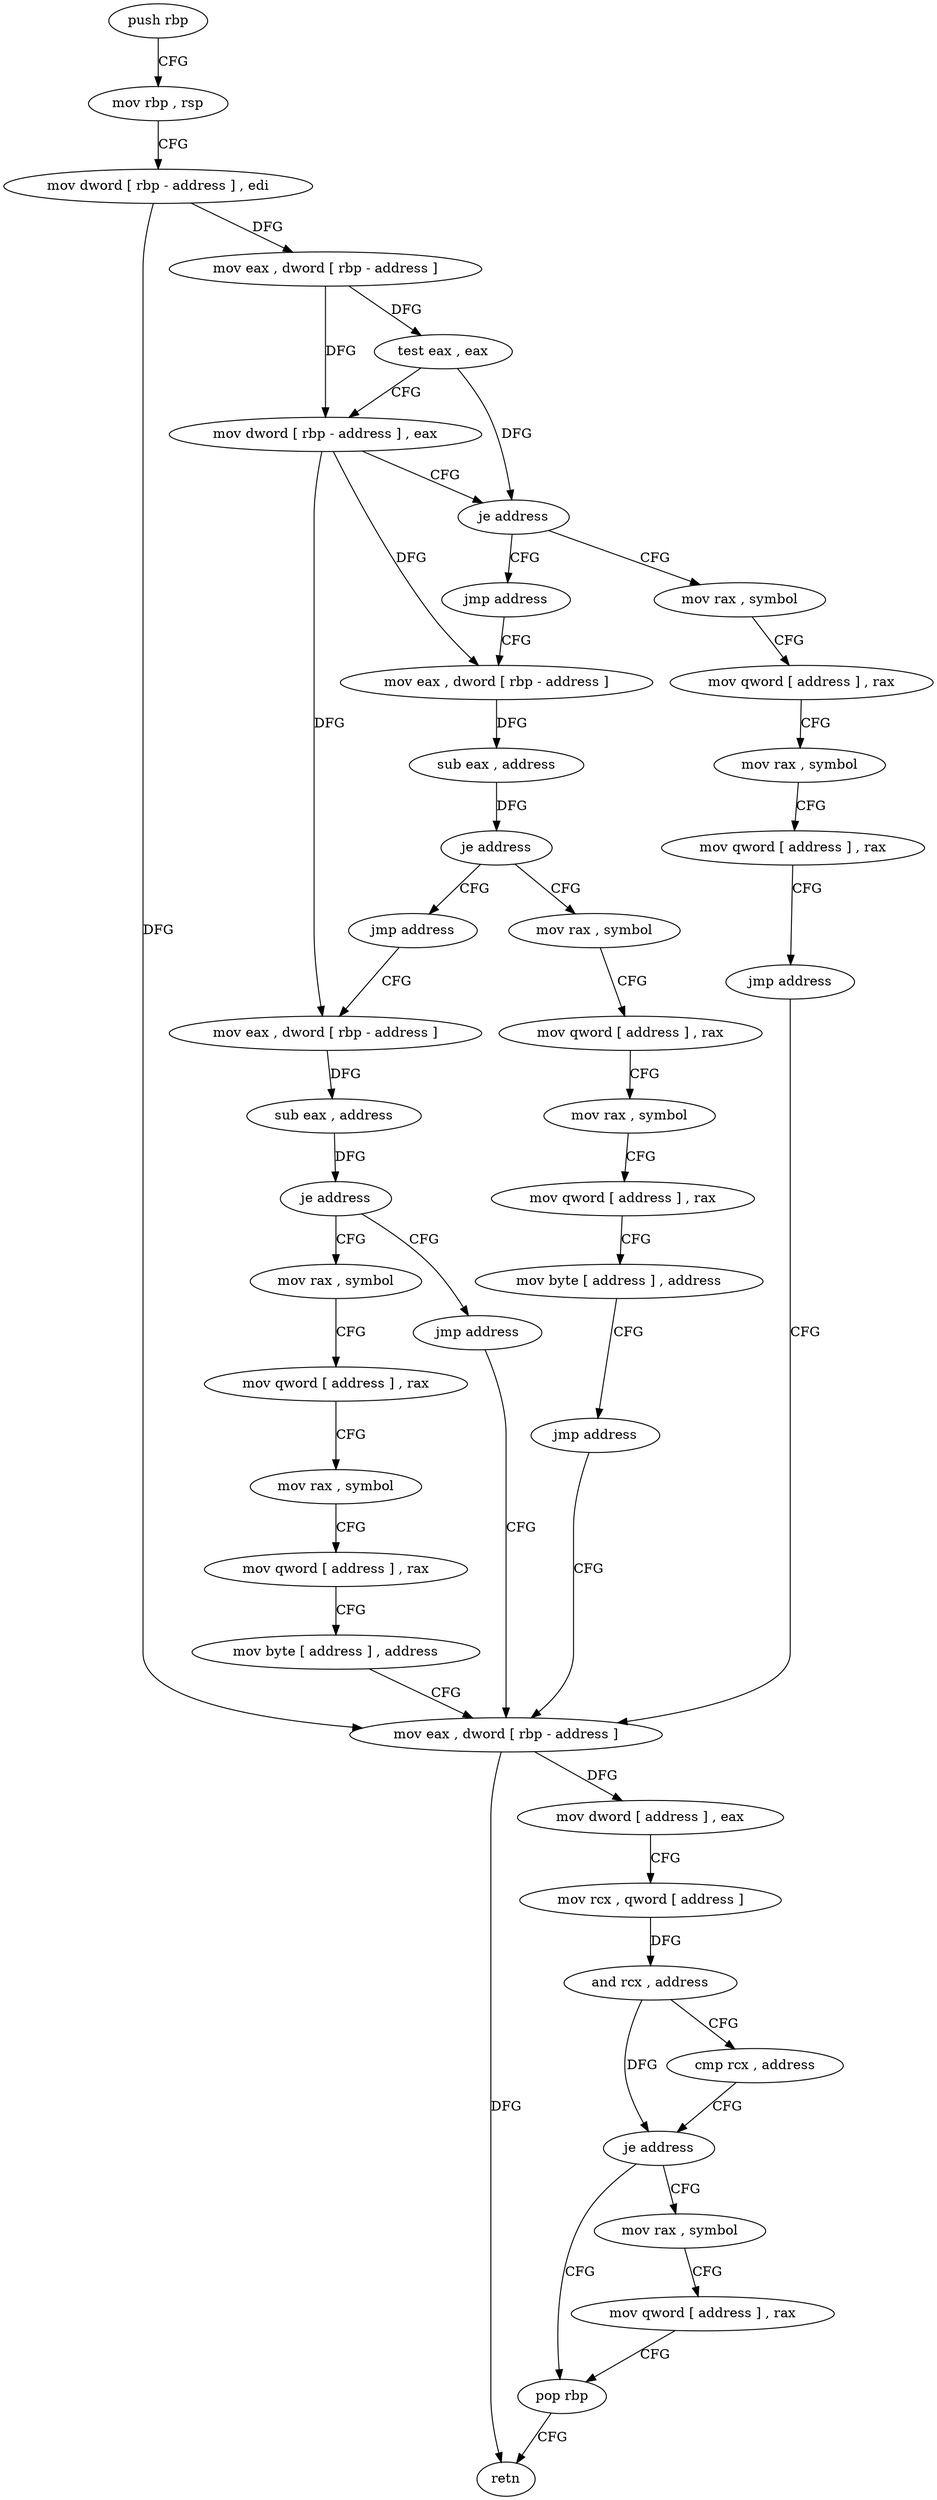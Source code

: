 digraph "func" {
"4264416" [label = "push rbp" ]
"4264417" [label = "mov rbp , rsp" ]
"4264420" [label = "mov dword [ rbp - address ] , edi" ]
"4264423" [label = "mov eax , dword [ rbp - address ]" ]
"4264426" [label = "test eax , eax" ]
"4264428" [label = "mov dword [ rbp - address ] , eax" ]
"4264431" [label = "je address" ]
"4264525" [label = "mov rax , symbol" ]
"4264437" [label = "jmp address" ]
"4264535" [label = "mov qword [ address ] , rax" ]
"4264543" [label = "mov rax , symbol" ]
"4264553" [label = "mov qword [ address ] , rax" ]
"4264561" [label = "jmp address" ]
"4264610" [label = "mov eax , dword [ rbp - address ]" ]
"4264442" [label = "mov eax , dword [ rbp - address ]" ]
"4264613" [label = "mov dword [ address ] , eax" ]
"4264620" [label = "mov rcx , qword [ address ]" ]
"4264628" [label = "and rcx , address" ]
"4264635" [label = "cmp rcx , address" ]
"4264639" [label = "je address" ]
"4264663" [label = "pop rbp" ]
"4264645" [label = "mov rax , symbol" ]
"4264445" [label = "sub eax , address" ]
"4264448" [label = "je address" ]
"4264476" [label = "mov rax , symbol" ]
"4264454" [label = "jmp address" ]
"4264664" [label = "retn" ]
"4264655" [label = "mov qword [ address ] , rax" ]
"4264486" [label = "mov qword [ address ] , rax" ]
"4264494" [label = "mov rax , symbol" ]
"4264504" [label = "mov qword [ address ] , rax" ]
"4264512" [label = "mov byte [ address ] , address" ]
"4264520" [label = "jmp address" ]
"4264459" [label = "mov eax , dword [ rbp - address ]" ]
"4264462" [label = "sub eax , address" ]
"4264465" [label = "je address" ]
"4264566" [label = "mov rax , symbol" ]
"4264471" [label = "jmp address" ]
"4264576" [label = "mov qword [ address ] , rax" ]
"4264584" [label = "mov rax , symbol" ]
"4264594" [label = "mov qword [ address ] , rax" ]
"4264602" [label = "mov byte [ address ] , address" ]
"4264416" -> "4264417" [ label = "CFG" ]
"4264417" -> "4264420" [ label = "CFG" ]
"4264420" -> "4264423" [ label = "DFG" ]
"4264420" -> "4264610" [ label = "DFG" ]
"4264423" -> "4264426" [ label = "DFG" ]
"4264423" -> "4264428" [ label = "DFG" ]
"4264426" -> "4264428" [ label = "CFG" ]
"4264426" -> "4264431" [ label = "DFG" ]
"4264428" -> "4264431" [ label = "CFG" ]
"4264428" -> "4264442" [ label = "DFG" ]
"4264428" -> "4264459" [ label = "DFG" ]
"4264431" -> "4264525" [ label = "CFG" ]
"4264431" -> "4264437" [ label = "CFG" ]
"4264525" -> "4264535" [ label = "CFG" ]
"4264437" -> "4264442" [ label = "CFG" ]
"4264535" -> "4264543" [ label = "CFG" ]
"4264543" -> "4264553" [ label = "CFG" ]
"4264553" -> "4264561" [ label = "CFG" ]
"4264561" -> "4264610" [ label = "CFG" ]
"4264610" -> "4264613" [ label = "DFG" ]
"4264610" -> "4264664" [ label = "DFG" ]
"4264442" -> "4264445" [ label = "DFG" ]
"4264613" -> "4264620" [ label = "CFG" ]
"4264620" -> "4264628" [ label = "DFG" ]
"4264628" -> "4264635" [ label = "CFG" ]
"4264628" -> "4264639" [ label = "DFG" ]
"4264635" -> "4264639" [ label = "CFG" ]
"4264639" -> "4264663" [ label = "CFG" ]
"4264639" -> "4264645" [ label = "CFG" ]
"4264663" -> "4264664" [ label = "CFG" ]
"4264645" -> "4264655" [ label = "CFG" ]
"4264445" -> "4264448" [ label = "DFG" ]
"4264448" -> "4264476" [ label = "CFG" ]
"4264448" -> "4264454" [ label = "CFG" ]
"4264476" -> "4264486" [ label = "CFG" ]
"4264454" -> "4264459" [ label = "CFG" ]
"4264655" -> "4264663" [ label = "CFG" ]
"4264486" -> "4264494" [ label = "CFG" ]
"4264494" -> "4264504" [ label = "CFG" ]
"4264504" -> "4264512" [ label = "CFG" ]
"4264512" -> "4264520" [ label = "CFG" ]
"4264520" -> "4264610" [ label = "CFG" ]
"4264459" -> "4264462" [ label = "DFG" ]
"4264462" -> "4264465" [ label = "DFG" ]
"4264465" -> "4264566" [ label = "CFG" ]
"4264465" -> "4264471" [ label = "CFG" ]
"4264566" -> "4264576" [ label = "CFG" ]
"4264471" -> "4264610" [ label = "CFG" ]
"4264576" -> "4264584" [ label = "CFG" ]
"4264584" -> "4264594" [ label = "CFG" ]
"4264594" -> "4264602" [ label = "CFG" ]
"4264602" -> "4264610" [ label = "CFG" ]
}
